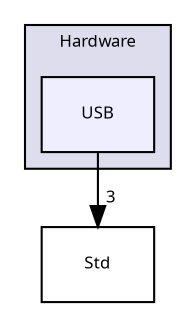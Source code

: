 digraph "Src/Com/Hardware/USB" {
  compound=true
  node [ fontsize="8", fontname="Sans"];
  edge [ labelfontsize="8", labelfontname="Sans"];
  subgraph clusterdir_29f4e3bfd8240ce7bca12dff6b06edb8 {
    graph [ bgcolor="#ddddee", pencolor="black", label="Hardware" fontname="Sans", fontsize="8", URL="dir_29f4e3bfd8240ce7bca12dff6b06edb8.html"]
  dir_aac5b348c7723de4061e04c4cb47463f [shape=box, label="USB", style="filled", fillcolor="#eeeeff", pencolor="black", URL="dir_aac5b348c7723de4061e04c4cb47463f.html"];
  }
  dir_c8ac64408d68c845cbd2b74da1aeacd9 [shape=box label="Std" URL="dir_c8ac64408d68c845cbd2b74da1aeacd9.html"];
  dir_aac5b348c7723de4061e04c4cb47463f->dir_c8ac64408d68c845cbd2b74da1aeacd9 [headlabel="3", labeldistance=1.5 headhref="dir_000023_000021.html"];
}
